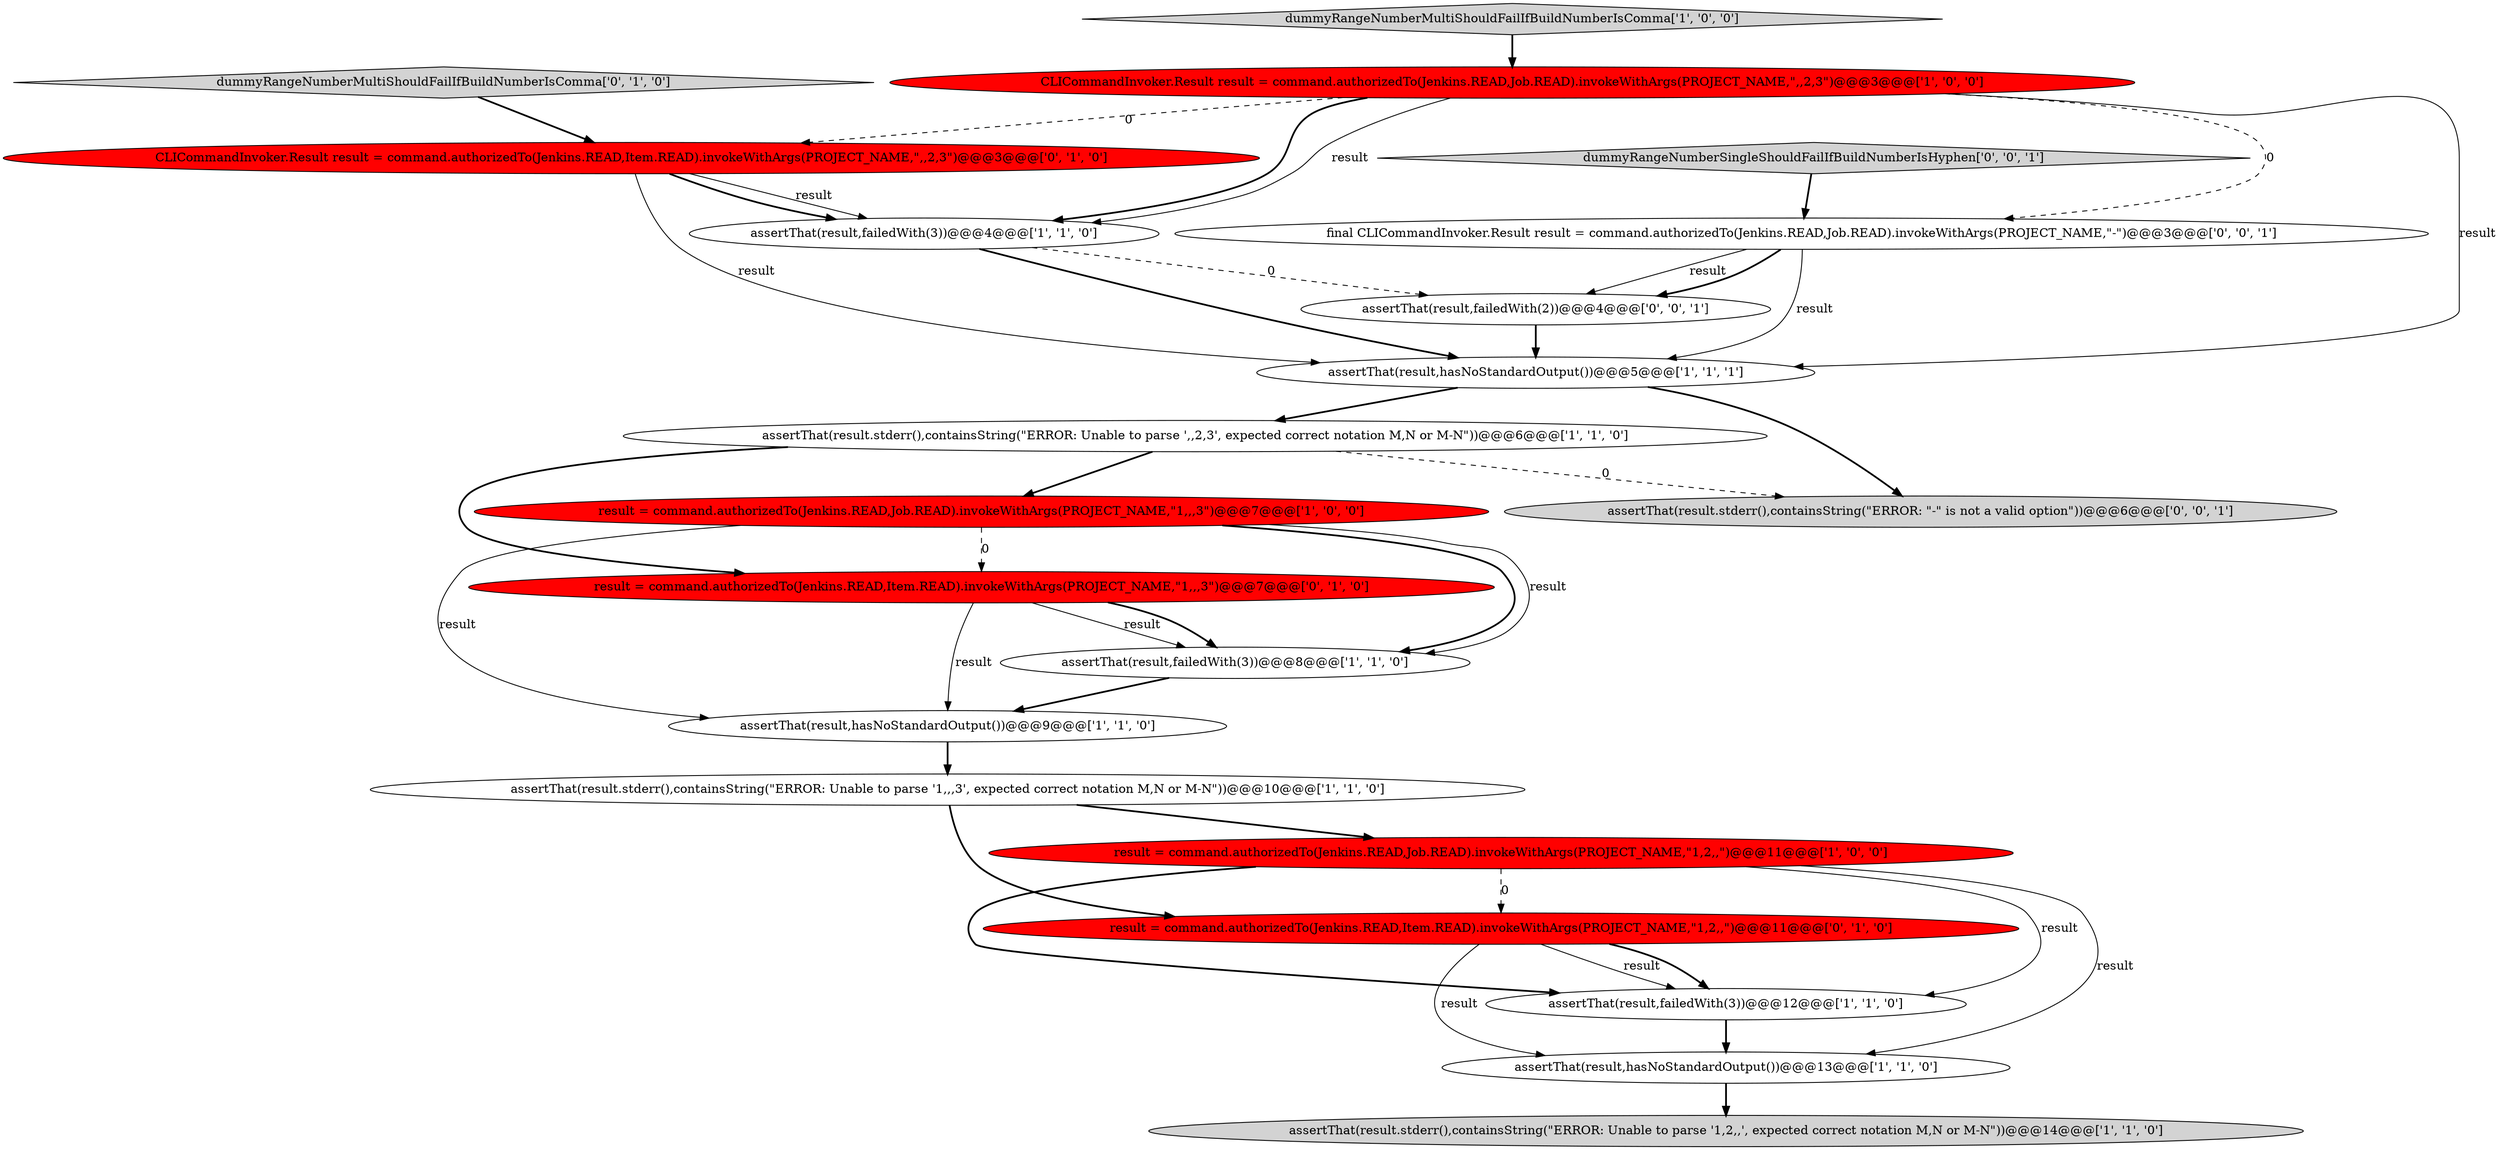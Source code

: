 digraph {
4 [style = filled, label = "dummyRangeNumberMultiShouldFailIfBuildNumberIsComma['1', '0', '0']", fillcolor = lightgray, shape = diamond image = "AAA0AAABBB1BBB"];
19 [style = filled, label = "assertThat(result.stderr(),containsString(\"ERROR: \"-\" is not a valid option\"))@@@6@@@['0', '0', '1']", fillcolor = lightgray, shape = ellipse image = "AAA0AAABBB3BBB"];
9 [style = filled, label = "assertThat(result.stderr(),containsString(\"ERROR: Unable to parse '1,2,,', expected correct notation M,N or M-N\"))@@@14@@@['1', '1', '0']", fillcolor = lightgray, shape = ellipse image = "AAA0AAABBB1BBB"];
7 [style = filled, label = "assertThat(result.stderr(),containsString(\"ERROR: Unable to parse ',,2,3', expected correct notation M,N or M-N\"))@@@6@@@['1', '1', '0']", fillcolor = white, shape = ellipse image = "AAA0AAABBB1BBB"];
6 [style = filled, label = "result = command.authorizedTo(Jenkins.READ,Job.READ).invokeWithArgs(PROJECT_NAME,\"1,2,,\")@@@11@@@['1', '0', '0']", fillcolor = red, shape = ellipse image = "AAA1AAABBB1BBB"];
0 [style = filled, label = "result = command.authorizedTo(Jenkins.READ,Job.READ).invokeWithArgs(PROJECT_NAME,\"1,,,3\")@@@7@@@['1', '0', '0']", fillcolor = red, shape = ellipse image = "AAA1AAABBB1BBB"];
3 [style = filled, label = "assertThat(result,hasNoStandardOutput())@@@5@@@['1', '1', '1']", fillcolor = white, shape = ellipse image = "AAA0AAABBB1BBB"];
18 [style = filled, label = "final CLICommandInvoker.Result result = command.authorizedTo(Jenkins.READ,Job.READ).invokeWithArgs(PROJECT_NAME,\"-\")@@@3@@@['0', '0', '1']", fillcolor = white, shape = ellipse image = "AAA0AAABBB3BBB"];
12 [style = filled, label = "assertThat(result,failedWith(3))@@@4@@@['1', '1', '0']", fillcolor = white, shape = ellipse image = "AAA0AAABBB1BBB"];
10 [style = filled, label = "assertThat(result,hasNoStandardOutput())@@@13@@@['1', '1', '0']", fillcolor = white, shape = ellipse image = "AAA0AAABBB1BBB"];
13 [style = filled, label = "result = command.authorizedTo(Jenkins.READ,Item.READ).invokeWithArgs(PROJECT_NAME,\"1,,,3\")@@@7@@@['0', '1', '0']", fillcolor = red, shape = ellipse image = "AAA1AAABBB2BBB"];
20 [style = filled, label = "dummyRangeNumberSingleShouldFailIfBuildNumberIsHyphen['0', '0', '1']", fillcolor = lightgray, shape = diamond image = "AAA0AAABBB3BBB"];
17 [style = filled, label = "assertThat(result,failedWith(2))@@@4@@@['0', '0', '1']", fillcolor = white, shape = ellipse image = "AAA0AAABBB3BBB"];
11 [style = filled, label = "assertThat(result,hasNoStandardOutput())@@@9@@@['1', '1', '0']", fillcolor = white, shape = ellipse image = "AAA0AAABBB1BBB"];
8 [style = filled, label = "assertThat(result.stderr(),containsString(\"ERROR: Unable to parse '1,,,3', expected correct notation M,N or M-N\"))@@@10@@@['1', '1', '0']", fillcolor = white, shape = ellipse image = "AAA0AAABBB1BBB"];
2 [style = filled, label = "assertThat(result,failedWith(3))@@@8@@@['1', '1', '0']", fillcolor = white, shape = ellipse image = "AAA0AAABBB1BBB"];
1 [style = filled, label = "assertThat(result,failedWith(3))@@@12@@@['1', '1', '0']", fillcolor = white, shape = ellipse image = "AAA0AAABBB1BBB"];
14 [style = filled, label = "result = command.authorizedTo(Jenkins.READ,Item.READ).invokeWithArgs(PROJECT_NAME,\"1,2,,\")@@@11@@@['0', '1', '0']", fillcolor = red, shape = ellipse image = "AAA1AAABBB2BBB"];
16 [style = filled, label = "CLICommandInvoker.Result result = command.authorizedTo(Jenkins.READ,Item.READ).invokeWithArgs(PROJECT_NAME,\",,2,3\")@@@3@@@['0', '1', '0']", fillcolor = red, shape = ellipse image = "AAA1AAABBB2BBB"];
15 [style = filled, label = "dummyRangeNumberMultiShouldFailIfBuildNumberIsComma['0', '1', '0']", fillcolor = lightgray, shape = diamond image = "AAA0AAABBB2BBB"];
5 [style = filled, label = "CLICommandInvoker.Result result = command.authorizedTo(Jenkins.READ,Job.READ).invokeWithArgs(PROJECT_NAME,\",,2,3\")@@@3@@@['1', '0', '0']", fillcolor = red, shape = ellipse image = "AAA1AAABBB1BBB"];
7->13 [style = bold, label=""];
18->17 [style = solid, label="result"];
0->2 [style = bold, label=""];
6->1 [style = solid, label="result"];
0->11 [style = solid, label="result"];
18->17 [style = bold, label=""];
8->14 [style = bold, label=""];
12->17 [style = dashed, label="0"];
13->11 [style = solid, label="result"];
7->0 [style = bold, label=""];
8->6 [style = bold, label=""];
14->1 [style = solid, label="result"];
6->14 [style = dashed, label="0"];
5->18 [style = dashed, label="0"];
15->16 [style = bold, label=""];
14->1 [style = bold, label=""];
0->2 [style = solid, label="result"];
5->16 [style = dashed, label="0"];
20->18 [style = bold, label=""];
14->10 [style = solid, label="result"];
6->1 [style = bold, label=""];
5->3 [style = solid, label="result"];
18->3 [style = solid, label="result"];
16->12 [style = solid, label="result"];
3->19 [style = bold, label=""];
5->12 [style = bold, label=""];
3->7 [style = bold, label=""];
7->19 [style = dashed, label="0"];
0->13 [style = dashed, label="0"];
5->12 [style = solid, label="result"];
17->3 [style = bold, label=""];
13->2 [style = solid, label="result"];
11->8 [style = bold, label=""];
10->9 [style = bold, label=""];
12->3 [style = bold, label=""];
1->10 [style = bold, label=""];
6->10 [style = solid, label="result"];
4->5 [style = bold, label=""];
16->12 [style = bold, label=""];
2->11 [style = bold, label=""];
16->3 [style = solid, label="result"];
13->2 [style = bold, label=""];
}
